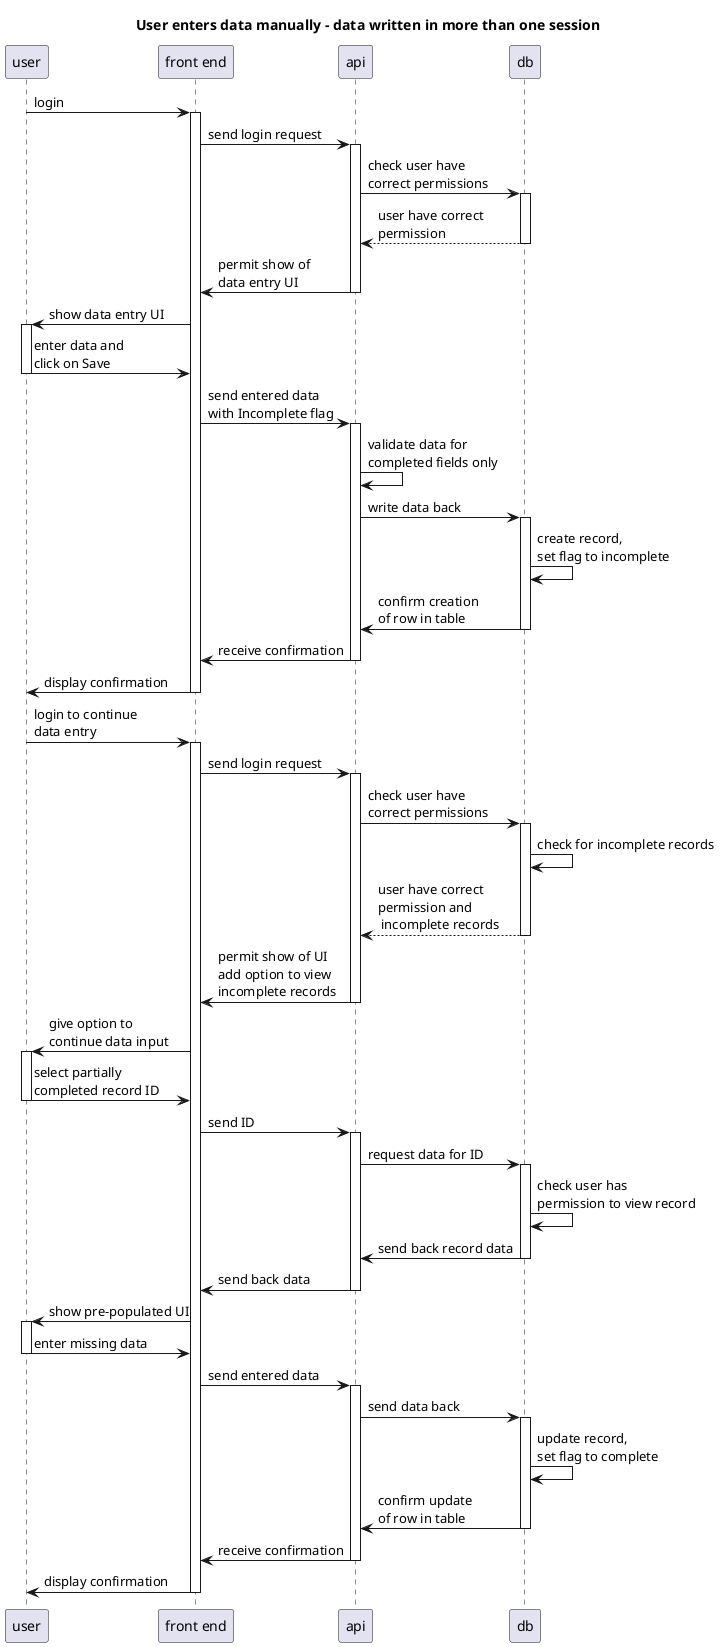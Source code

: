 @startuml

title : User enters data manually - data written in more than one session

participant "user" as u
participant "front end" as f
participant "api" as api
participant "db" as db

u -> f ++: login
f -> api ++: send login request
api -> db ++: check user have \ncorrect permissions
return user have correct \npermission
api -> f --: permit show of  \ndata entry UI
f -> u ++: show data entry UI
u -> f --: enter data and \nclick on Save
f -> api ++: send entered data \nwith Incomplete flag
api -> api : validate data for \ncompleted fields only
api -> db ++: write data back
db -> db : create record, \nset flag to incomplete
db -> api --: confirm creation \nof row in table
api -> f --: receive confirmation
f -> u --: display confirmation

u -> f ++: login to continue \ndata entry
f -> api ++: send login request
api -> db ++: check user have \ncorrect permissions
db -> db : check for incomplete records
return user have correct \npermission and \n incomplete records
api -> f --: permit show of UI \nadd option to view \nincomplete records
f -> u ++: give option to \ncontinue data input
u -> f --: select partially \ncompleted record ID
'u -> f : enter data
f -> api ++: send ID
api -> db ++: request data for ID
db -> db : check user has \npermission to view record
db -> api --: send back record data
api -> f --: send back data
'api -> f --: permit show of  \ndata entry UI
f -> u ++: show pre-populated UI
u -> f --: enter missing data
f -> api ++: send entered data
api -> db ++: send data back
db -> db : update record, \nset flag to complete
db -> api --: confirm update \nof row in table
api -> f --: receive confirmation
f -> u --: display confirmation
@enduml
